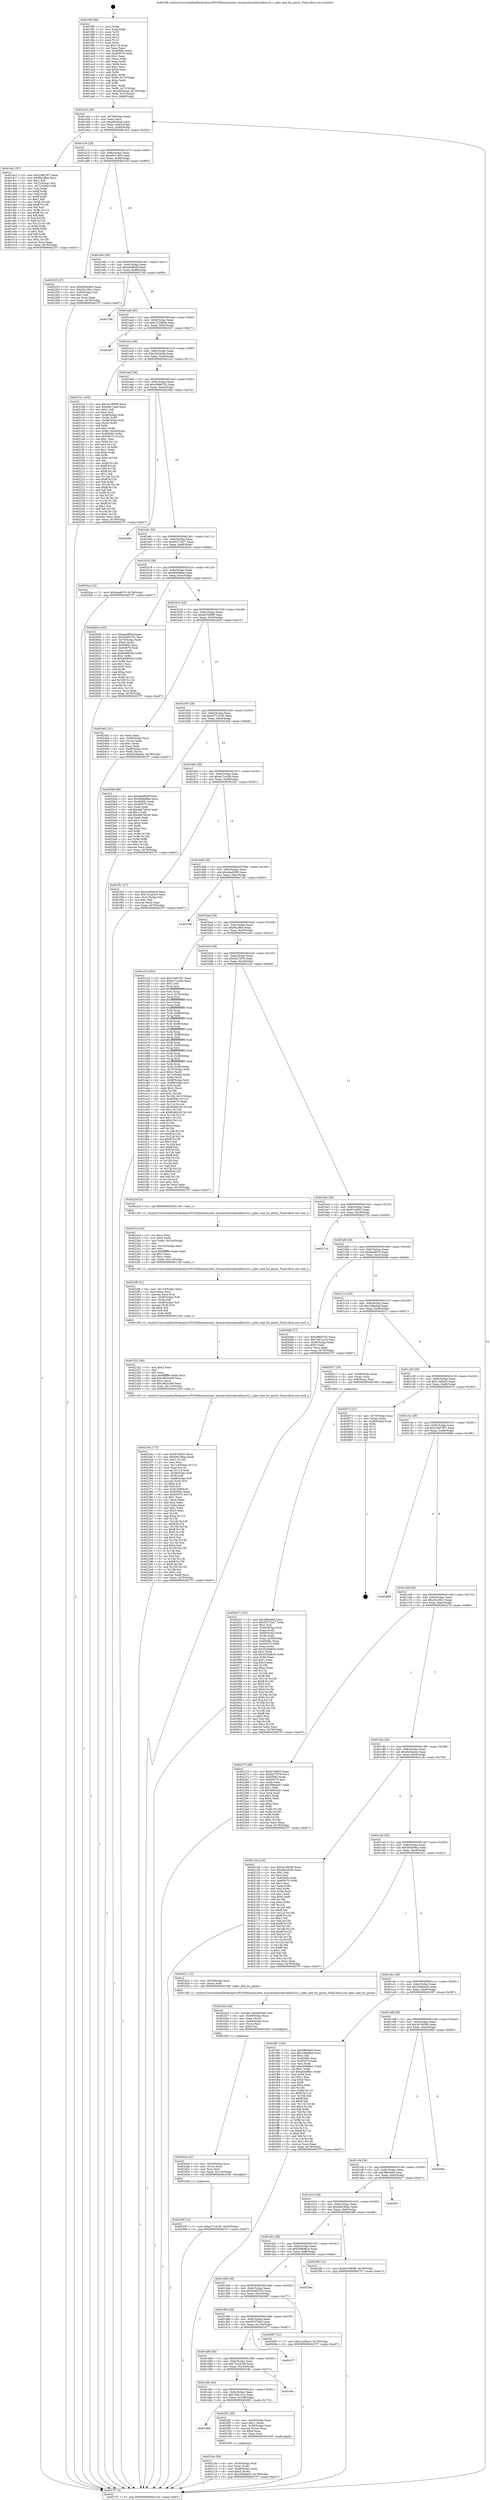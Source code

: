 digraph "0x4019f0" {
  label = "0x4019f0 (/mnt/c/Users/mathe/Desktop/tcc/POCII/binaries/extr_linuxarcharmkernelbios32.c_pdev_bad_for_parity_Final-ollvm.out::main(0))"
  labelloc = "t"
  node[shape=record]

  Entry [label="",width=0.3,height=0.3,shape=circle,fillcolor=black,style=filled]
  "0x401a53" [label="{
     0x401a53 [29]\l
     | [instrs]\l
     &nbsp;&nbsp;0x401a53 \<+3\>: mov -0x78(%rbp),%eax\l
     &nbsp;&nbsp;0x401a56 \<+2\>: mov %eax,%ecx\l
     &nbsp;&nbsp;0x401a58 \<+6\>: sub $0xa602fcad,%ecx\l
     &nbsp;&nbsp;0x401a5e \<+6\>: mov %eax,-0x8c(%rbp)\l
     &nbsp;&nbsp;0x401a64 \<+6\>: mov %ecx,-0x90(%rbp)\l
     &nbsp;&nbsp;0x401a6a \<+6\>: je 0000000000401dc2 \<main+0x3d2\>\l
  }"]
  "0x401dc2" [label="{
     0x401dc2 [97]\l
     | [instrs]\l
     &nbsp;&nbsp;0x401dc2 \<+5\>: mov $0x23467f07,%eax\l
     &nbsp;&nbsp;0x401dc7 \<+5\>: mov $0xf0a1ffb4,%ecx\l
     &nbsp;&nbsp;0x401dcc \<+2\>: mov $0x1,%dl\l
     &nbsp;&nbsp;0x401dce \<+4\>: mov -0x72(%rbp),%sil\l
     &nbsp;&nbsp;0x401dd2 \<+4\>: mov -0x71(%rbp),%dil\l
     &nbsp;&nbsp;0x401dd6 \<+3\>: mov %sil,%r8b\l
     &nbsp;&nbsp;0x401dd9 \<+4\>: xor $0xff,%r8b\l
     &nbsp;&nbsp;0x401ddd \<+3\>: mov %dil,%r9b\l
     &nbsp;&nbsp;0x401de0 \<+4\>: xor $0xff,%r9b\l
     &nbsp;&nbsp;0x401de4 \<+3\>: xor $0x1,%dl\l
     &nbsp;&nbsp;0x401de7 \<+3\>: mov %r8b,%r10b\l
     &nbsp;&nbsp;0x401dea \<+4\>: and $0xff,%r10b\l
     &nbsp;&nbsp;0x401dee \<+3\>: and %dl,%sil\l
     &nbsp;&nbsp;0x401df1 \<+3\>: mov %r9b,%r11b\l
     &nbsp;&nbsp;0x401df4 \<+4\>: and $0xff,%r11b\l
     &nbsp;&nbsp;0x401df8 \<+3\>: and %dl,%dil\l
     &nbsp;&nbsp;0x401dfb \<+3\>: or %sil,%r10b\l
     &nbsp;&nbsp;0x401dfe \<+3\>: or %dil,%r11b\l
     &nbsp;&nbsp;0x401e01 \<+3\>: xor %r11b,%r10b\l
     &nbsp;&nbsp;0x401e04 \<+3\>: or %r9b,%r8b\l
     &nbsp;&nbsp;0x401e07 \<+4\>: xor $0xff,%r8b\l
     &nbsp;&nbsp;0x401e0b \<+3\>: or $0x1,%dl\l
     &nbsp;&nbsp;0x401e0e \<+3\>: and %dl,%r8b\l
     &nbsp;&nbsp;0x401e11 \<+3\>: or %r8b,%r10b\l
     &nbsp;&nbsp;0x401e14 \<+4\>: test $0x1,%r10b\l
     &nbsp;&nbsp;0x401e18 \<+3\>: cmovne %ecx,%eax\l
     &nbsp;&nbsp;0x401e1b \<+3\>: mov %eax,-0x78(%rbp)\l
     &nbsp;&nbsp;0x401e1e \<+5\>: jmp 00000000004027f7 \<main+0xe07\>\l
  }"]
  "0x401a70" [label="{
     0x401a70 [28]\l
     | [instrs]\l
     &nbsp;&nbsp;0x401a70 \<+5\>: jmp 0000000000401a75 \<main+0x85\>\l
     &nbsp;&nbsp;0x401a75 \<+6\>: mov -0x8c(%rbp),%eax\l
     &nbsp;&nbsp;0x401a7b \<+5\>: sub $0xa9f114e6,%eax\l
     &nbsp;&nbsp;0x401a80 \<+6\>: mov %eax,-0x94(%rbp)\l
     &nbsp;&nbsp;0x401a86 \<+6\>: je 0000000000402255 \<main+0x865\>\l
  }"]
  "0x4027f7" [label="{
     0x4027f7 [5]\l
     | [instrs]\l
     &nbsp;&nbsp;0x4027f7 \<+5\>: jmp 0000000000401a53 \<main+0x63\>\l
  }"]
  "0x4019f0" [label="{
     0x4019f0 [99]\l
     | [instrs]\l
     &nbsp;&nbsp;0x4019f0 \<+1\>: push %rbp\l
     &nbsp;&nbsp;0x4019f1 \<+3\>: mov %rsp,%rbp\l
     &nbsp;&nbsp;0x4019f4 \<+2\>: push %r15\l
     &nbsp;&nbsp;0x4019f6 \<+2\>: push %r14\l
     &nbsp;&nbsp;0x4019f8 \<+2\>: push %r13\l
     &nbsp;&nbsp;0x4019fa \<+2\>: push %r12\l
     &nbsp;&nbsp;0x4019fc \<+1\>: push %rbx\l
     &nbsp;&nbsp;0x4019fd \<+7\>: sub $0x118,%rsp\l
     &nbsp;&nbsp;0x401a04 \<+2\>: xor %eax,%eax\l
     &nbsp;&nbsp;0x401a06 \<+7\>: mov 0x40506c,%ecx\l
     &nbsp;&nbsp;0x401a0d \<+7\>: mov 0x405070,%edx\l
     &nbsp;&nbsp;0x401a14 \<+3\>: sub $0x1,%eax\l
     &nbsp;&nbsp;0x401a17 \<+3\>: mov %ecx,%r8d\l
     &nbsp;&nbsp;0x401a1a \<+3\>: add %eax,%r8d\l
     &nbsp;&nbsp;0x401a1d \<+4\>: imul %r8d,%ecx\l
     &nbsp;&nbsp;0x401a21 \<+3\>: and $0x1,%ecx\l
     &nbsp;&nbsp;0x401a24 \<+3\>: cmp $0x0,%ecx\l
     &nbsp;&nbsp;0x401a27 \<+4\>: sete %r9b\l
     &nbsp;&nbsp;0x401a2b \<+4\>: and $0x1,%r9b\l
     &nbsp;&nbsp;0x401a2f \<+4\>: mov %r9b,-0x72(%rbp)\l
     &nbsp;&nbsp;0x401a33 \<+3\>: cmp $0xa,%edx\l
     &nbsp;&nbsp;0x401a36 \<+4\>: setl %r9b\l
     &nbsp;&nbsp;0x401a3a \<+4\>: and $0x1,%r9b\l
     &nbsp;&nbsp;0x401a3e \<+4\>: mov %r9b,-0x71(%rbp)\l
     &nbsp;&nbsp;0x401a42 \<+7\>: movl $0xa602fcad,-0x78(%rbp)\l
     &nbsp;&nbsp;0x401a49 \<+3\>: mov %edi,-0x7c(%rbp)\l
     &nbsp;&nbsp;0x401a4c \<+7\>: mov %rsi,-0x88(%rbp)\l
  }"]
  Exit [label="",width=0.3,height=0.3,shape=circle,fillcolor=black,style=filled,peripheries=2]
  "0x402255" [label="{
     0x402255 [27]\l
     | [instrs]\l
     &nbsp;&nbsp;0x402255 \<+5\>: mov $0x3654c8e2,%eax\l
     &nbsp;&nbsp;0x40225a \<+5\>: mov $0x25e1f0c1,%ecx\l
     &nbsp;&nbsp;0x40225f \<+3\>: mov -0x29(%rbp),%dl\l
     &nbsp;&nbsp;0x402262 \<+3\>: test $0x1,%dl\l
     &nbsp;&nbsp;0x402265 \<+3\>: cmovne %ecx,%eax\l
     &nbsp;&nbsp;0x402268 \<+3\>: mov %eax,-0x78(%rbp)\l
     &nbsp;&nbsp;0x40226b \<+5\>: jmp 00000000004027f7 \<main+0xe07\>\l
  }"]
  "0x401a8c" [label="{
     0x401a8c [28]\l
     | [instrs]\l
     &nbsp;&nbsp;0x401a8c \<+5\>: jmp 0000000000401a91 \<main+0xa1\>\l
     &nbsp;&nbsp;0x401a91 \<+6\>: mov -0x8c(%rbp),%eax\l
     &nbsp;&nbsp;0x401a97 \<+5\>: sub $0xabef82bf,%eax\l
     &nbsp;&nbsp;0x401a9c \<+6\>: mov %eax,-0x98(%rbp)\l
     &nbsp;&nbsp;0x401aa2 \<+6\>: je 00000000004027e6 \<main+0xdf6\>\l
  }"]
  "0x40245f" [label="{
     0x40245f [12]\l
     | [instrs]\l
     &nbsp;&nbsp;0x40245f \<+7\>: movl $0xe37141d5,-0x78(%rbp)\l
     &nbsp;&nbsp;0x402466 \<+5\>: jmp 00000000004027f7 \<main+0xe07\>\l
  }"]
  "0x4027e6" [label="{
     0x4027e6\l
  }", style=dashed]
  "0x401aa8" [label="{
     0x401aa8 [28]\l
     | [instrs]\l
     &nbsp;&nbsp;0x401aa8 \<+5\>: jmp 0000000000401aad \<main+0xbd\>\l
     &nbsp;&nbsp;0x401aad \<+6\>: mov -0x8c(%rbp),%eax\l
     &nbsp;&nbsp;0x401ab3 \<+5\>: sub $0xc35298cb,%eax\l
     &nbsp;&nbsp;0x401ab8 \<+6\>: mov %eax,-0x9c(%rbp)\l
     &nbsp;&nbsp;0x401abe \<+6\>: je 0000000000402507 \<main+0xb17\>\l
  }"]
  "0x40244a" [label="{
     0x40244a [21]\l
     | [instrs]\l
     &nbsp;&nbsp;0x40244a \<+4\>: mov -0x50(%rbp),%rcx\l
     &nbsp;&nbsp;0x40244e \<+3\>: mov (%rcx),%rcx\l
     &nbsp;&nbsp;0x402451 \<+3\>: mov %rcx,%rdi\l
     &nbsp;&nbsp;0x402454 \<+6\>: mov %eax,-0x118(%rbp)\l
     &nbsp;&nbsp;0x40245a \<+5\>: call 0000000000401030 \<free@plt\>\l
     | [calls]\l
     &nbsp;&nbsp;0x401030 \{1\} (unknown)\l
  }"]
  "0x402507" [label="{
     0x402507\l
  }", style=dashed]
  "0x401ac4" [label="{
     0x401ac4 [28]\l
     | [instrs]\l
     &nbsp;&nbsp;0x401ac4 \<+5\>: jmp 0000000000401ac9 \<main+0xd9\>\l
     &nbsp;&nbsp;0x401ac9 \<+6\>: mov -0x8c(%rbp),%eax\l
     &nbsp;&nbsp;0x401acf \<+5\>: sub $0xc8a2426e,%eax\l
     &nbsp;&nbsp;0x401ad4 \<+6\>: mov %eax,-0xa0(%rbp)\l
     &nbsp;&nbsp;0x401ada \<+6\>: je 00000000004021b1 \<main+0x7c1\>\l
  }"]
  "0x40242d" [label="{
     0x40242d [29]\l
     | [instrs]\l
     &nbsp;&nbsp;0x40242d \<+10\>: movabs $0x4030b6,%rdi\l
     &nbsp;&nbsp;0x402437 \<+4\>: mov -0x40(%rbp),%rcx\l
     &nbsp;&nbsp;0x40243b \<+2\>: mov %eax,(%rcx)\l
     &nbsp;&nbsp;0x40243d \<+4\>: mov -0x40(%rbp),%rcx\l
     &nbsp;&nbsp;0x402441 \<+2\>: mov (%rcx),%esi\l
     &nbsp;&nbsp;0x402443 \<+2\>: mov $0x0,%al\l
     &nbsp;&nbsp;0x402445 \<+5\>: call 0000000000401040 \<printf@plt\>\l
     | [calls]\l
     &nbsp;&nbsp;0x401040 \{1\} (unknown)\l
  }"]
  "0x4021b1" [label="{
     0x4021b1 [164]\l
     | [instrs]\l
     &nbsp;&nbsp;0x4021b1 \<+5\>: mov $0x3e7d05fd,%eax\l
     &nbsp;&nbsp;0x4021b6 \<+5\>: mov $0xa9f114e6,%ecx\l
     &nbsp;&nbsp;0x4021bb \<+2\>: mov $0x1,%dl\l
     &nbsp;&nbsp;0x4021bd \<+2\>: xor %esi,%esi\l
     &nbsp;&nbsp;0x4021bf \<+4\>: mov -0x48(%rbp),%rdi\l
     &nbsp;&nbsp;0x4021c3 \<+3\>: mov (%rdi),%r8d\l
     &nbsp;&nbsp;0x4021c6 \<+4\>: mov -0x58(%rbp),%rdi\l
     &nbsp;&nbsp;0x4021ca \<+3\>: cmp (%rdi),%r8d\l
     &nbsp;&nbsp;0x4021cd \<+4\>: setl %r9b\l
     &nbsp;&nbsp;0x4021d1 \<+4\>: and $0x1,%r9b\l
     &nbsp;&nbsp;0x4021d5 \<+4\>: mov %r9b,-0x29(%rbp)\l
     &nbsp;&nbsp;0x4021d9 \<+8\>: mov 0x40506c,%r8d\l
     &nbsp;&nbsp;0x4021e1 \<+8\>: mov 0x405070,%r10d\l
     &nbsp;&nbsp;0x4021e9 \<+3\>: sub $0x1,%esi\l
     &nbsp;&nbsp;0x4021ec \<+3\>: mov %r8d,%r11d\l
     &nbsp;&nbsp;0x4021ef \<+3\>: add %esi,%r11d\l
     &nbsp;&nbsp;0x4021f2 \<+4\>: imul %r11d,%r8d\l
     &nbsp;&nbsp;0x4021f6 \<+4\>: and $0x1,%r8d\l
     &nbsp;&nbsp;0x4021fa \<+4\>: cmp $0x0,%r8d\l
     &nbsp;&nbsp;0x4021fe \<+4\>: sete %r9b\l
     &nbsp;&nbsp;0x402202 \<+4\>: cmp $0xa,%r10d\l
     &nbsp;&nbsp;0x402206 \<+3\>: setl %bl\l
     &nbsp;&nbsp;0x402209 \<+3\>: mov %r9b,%r14b\l
     &nbsp;&nbsp;0x40220c \<+4\>: xor $0xff,%r14b\l
     &nbsp;&nbsp;0x402210 \<+3\>: mov %bl,%r15b\l
     &nbsp;&nbsp;0x402213 \<+4\>: xor $0xff,%r15b\l
     &nbsp;&nbsp;0x402217 \<+3\>: xor $0x1,%dl\l
     &nbsp;&nbsp;0x40221a \<+3\>: mov %r14b,%r12b\l
     &nbsp;&nbsp;0x40221d \<+4\>: and $0xff,%r12b\l
     &nbsp;&nbsp;0x402221 \<+3\>: and %dl,%r9b\l
     &nbsp;&nbsp;0x402224 \<+3\>: mov %r15b,%r13b\l
     &nbsp;&nbsp;0x402227 \<+4\>: and $0xff,%r13b\l
     &nbsp;&nbsp;0x40222b \<+2\>: and %dl,%bl\l
     &nbsp;&nbsp;0x40222d \<+3\>: or %r9b,%r12b\l
     &nbsp;&nbsp;0x402230 \<+3\>: or %bl,%r13b\l
     &nbsp;&nbsp;0x402233 \<+3\>: xor %r13b,%r12b\l
     &nbsp;&nbsp;0x402236 \<+3\>: or %r15b,%r14b\l
     &nbsp;&nbsp;0x402239 \<+4\>: xor $0xff,%r14b\l
     &nbsp;&nbsp;0x40223d \<+3\>: or $0x1,%dl\l
     &nbsp;&nbsp;0x402240 \<+3\>: and %dl,%r14b\l
     &nbsp;&nbsp;0x402243 \<+3\>: or %r14b,%r12b\l
     &nbsp;&nbsp;0x402246 \<+4\>: test $0x1,%r12b\l
     &nbsp;&nbsp;0x40224a \<+3\>: cmovne %ecx,%eax\l
     &nbsp;&nbsp;0x40224d \<+3\>: mov %eax,-0x78(%rbp)\l
     &nbsp;&nbsp;0x402250 \<+5\>: jmp 00000000004027f7 \<main+0xe07\>\l
  }"]
  "0x401ae0" [label="{
     0x401ae0 [28]\l
     | [instrs]\l
     &nbsp;&nbsp;0x401ae0 \<+5\>: jmp 0000000000401ae5 \<main+0xf5\>\l
     &nbsp;&nbsp;0x401ae5 \<+6\>: mov -0x8c(%rbp),%eax\l
     &nbsp;&nbsp;0x401aeb \<+5\>: sub $0xc99b6702,%eax\l
     &nbsp;&nbsp;0x401af0 \<+6\>: mov %eax,-0xa4(%rbp)\l
     &nbsp;&nbsp;0x401af6 \<+6\>: je 000000000040246b \<main+0xa7b\>\l
  }"]
  "0x40234a" [label="{
     0x40234a [172]\l
     | [instrs]\l
     &nbsp;&nbsp;0x40234a \<+5\>: mov $0x87c6053,%ecx\l
     &nbsp;&nbsp;0x40234f \<+5\>: mov $0x466196ac,%edx\l
     &nbsp;&nbsp;0x402354 \<+3\>: mov $0x1,%r10b\l
     &nbsp;&nbsp;0x402357 \<+2\>: xor %esi,%esi\l
     &nbsp;&nbsp;0x402359 \<+7\>: mov -0x114(%rbp),%r11d\l
     &nbsp;&nbsp;0x402360 \<+4\>: imul %eax,%r11d\l
     &nbsp;&nbsp;0x402364 \<+3\>: movslq %r11d,%rdi\l
     &nbsp;&nbsp;0x402367 \<+4\>: mov -0x50(%rbp),%r8\l
     &nbsp;&nbsp;0x40236b \<+3\>: mov (%r8),%r8\l
     &nbsp;&nbsp;0x40236e \<+4\>: mov -0x48(%rbp),%r9\l
     &nbsp;&nbsp;0x402372 \<+3\>: movslq (%r9),%r9\l
     &nbsp;&nbsp;0x402375 \<+4\>: shl $0x4,%r9\l
     &nbsp;&nbsp;0x402379 \<+3\>: add %r9,%r8\l
     &nbsp;&nbsp;0x40237c \<+4\>: mov %rdi,0x8(%r8)\l
     &nbsp;&nbsp;0x402380 \<+7\>: mov 0x40506c,%eax\l
     &nbsp;&nbsp;0x402387 \<+8\>: mov 0x405070,%r11d\l
     &nbsp;&nbsp;0x40238f \<+3\>: sub $0x1,%esi\l
     &nbsp;&nbsp;0x402392 \<+2\>: mov %eax,%ebx\l
     &nbsp;&nbsp;0x402394 \<+2\>: add %esi,%ebx\l
     &nbsp;&nbsp;0x402396 \<+3\>: imul %ebx,%eax\l
     &nbsp;&nbsp;0x402399 \<+3\>: and $0x1,%eax\l
     &nbsp;&nbsp;0x40239c \<+3\>: cmp $0x0,%eax\l
     &nbsp;&nbsp;0x40239f \<+4\>: sete %r14b\l
     &nbsp;&nbsp;0x4023a3 \<+4\>: cmp $0xa,%r11d\l
     &nbsp;&nbsp;0x4023a7 \<+4\>: setl %r15b\l
     &nbsp;&nbsp;0x4023ab \<+3\>: mov %r14b,%r12b\l
     &nbsp;&nbsp;0x4023ae \<+4\>: xor $0xff,%r12b\l
     &nbsp;&nbsp;0x4023b2 \<+3\>: mov %r15b,%r13b\l
     &nbsp;&nbsp;0x4023b5 \<+4\>: xor $0xff,%r13b\l
     &nbsp;&nbsp;0x4023b9 \<+4\>: xor $0x0,%r10b\l
     &nbsp;&nbsp;0x4023bd \<+3\>: mov %r12b,%al\l
     &nbsp;&nbsp;0x4023c0 \<+2\>: and $0x0,%al\l
     &nbsp;&nbsp;0x4023c2 \<+3\>: and %r10b,%r14b\l
     &nbsp;&nbsp;0x4023c5 \<+3\>: mov %r13b,%sil\l
     &nbsp;&nbsp;0x4023c8 \<+4\>: and $0x0,%sil\l
     &nbsp;&nbsp;0x4023cc \<+3\>: and %r10b,%r15b\l
     &nbsp;&nbsp;0x4023cf \<+3\>: or %r14b,%al\l
     &nbsp;&nbsp;0x4023d2 \<+3\>: or %r15b,%sil\l
     &nbsp;&nbsp;0x4023d5 \<+3\>: xor %sil,%al\l
     &nbsp;&nbsp;0x4023d8 \<+3\>: or %r13b,%r12b\l
     &nbsp;&nbsp;0x4023db \<+4\>: xor $0xff,%r12b\l
     &nbsp;&nbsp;0x4023df \<+4\>: or $0x0,%r10b\l
     &nbsp;&nbsp;0x4023e3 \<+3\>: and %r10b,%r12b\l
     &nbsp;&nbsp;0x4023e6 \<+3\>: or %r12b,%al\l
     &nbsp;&nbsp;0x4023e9 \<+2\>: test $0x1,%al\l
     &nbsp;&nbsp;0x4023eb \<+3\>: cmovne %edx,%ecx\l
     &nbsp;&nbsp;0x4023ee \<+3\>: mov %ecx,-0x78(%rbp)\l
     &nbsp;&nbsp;0x4023f1 \<+5\>: jmp 00000000004027f7 \<main+0xe07\>\l
  }"]
  "0x40246b" [label="{
     0x40246b\l
  }", style=dashed]
  "0x401afc" [label="{
     0x401afc [28]\l
     | [instrs]\l
     &nbsp;&nbsp;0x401afc \<+5\>: jmp 0000000000401b01 \<main+0x111\>\l
     &nbsp;&nbsp;0x401b01 \<+6\>: mov -0x8c(%rbp),%eax\l
     &nbsp;&nbsp;0x401b07 \<+5\>: sub $0xd5272a27,%eax\l
     &nbsp;&nbsp;0x401b0c \<+6\>: mov %eax,-0xa8(%rbp)\l
     &nbsp;&nbsp;0x401b12 \<+6\>: je 00000000004020ca \<main+0x6da\>\l
  }"]
  "0x402322" [label="{
     0x402322 [40]\l
     | [instrs]\l
     &nbsp;&nbsp;0x402322 \<+5\>: mov $0x2,%ecx\l
     &nbsp;&nbsp;0x402327 \<+1\>: cltd\l
     &nbsp;&nbsp;0x402328 \<+2\>: idiv %ecx\l
     &nbsp;&nbsp;0x40232a \<+6\>: imul $0xfffffffe,%edx,%ecx\l
     &nbsp;&nbsp;0x402330 \<+6\>: add $0xc962cdd9,%ecx\l
     &nbsp;&nbsp;0x402336 \<+3\>: add $0x1,%ecx\l
     &nbsp;&nbsp;0x402339 \<+6\>: sub $0xc962cdd9,%ecx\l
     &nbsp;&nbsp;0x40233f \<+6\>: mov %ecx,-0x114(%rbp)\l
     &nbsp;&nbsp;0x402345 \<+5\>: call 0000000000401160 \<next_i\>\l
     | [calls]\l
     &nbsp;&nbsp;0x401160 \{1\} (/mnt/c/Users/mathe/Desktop/tcc/POCII/binaries/extr_linuxarcharmkernelbios32.c_pdev_bad_for_parity_Final-ollvm.out::next_i)\l
  }"]
  "0x4020ca" [label="{
     0x4020ca [12]\l
     | [instrs]\l
     &nbsp;&nbsp;0x4020ca \<+7\>: movl $0xbaa9b70,-0x78(%rbp)\l
     &nbsp;&nbsp;0x4020d1 \<+5\>: jmp 00000000004027f7 \<main+0xe07\>\l
  }"]
  "0x401b18" [label="{
     0x401b18 [28]\l
     | [instrs]\l
     &nbsp;&nbsp;0x401b18 \<+5\>: jmp 0000000000401b1d \<main+0x12d\>\l
     &nbsp;&nbsp;0x401b1d \<+6\>: mov -0x8c(%rbp),%eax\l
     &nbsp;&nbsp;0x401b23 \<+5\>: sub $0xd64b8fea,%eax\l
     &nbsp;&nbsp;0x401b28 \<+6\>: mov %eax,-0xac(%rbp)\l
     &nbsp;&nbsp;0x401b2e \<+6\>: je 0000000000402600 \<main+0xc10\>\l
  }"]
  "0x4022f9" [label="{
     0x4022f9 [41]\l
     | [instrs]\l
     &nbsp;&nbsp;0x4022f9 \<+6\>: mov -0x110(%rbp),%ecx\l
     &nbsp;&nbsp;0x4022ff \<+3\>: imul %eax,%ecx\l
     &nbsp;&nbsp;0x402302 \<+3\>: movslq %ecx,%rdi\l
     &nbsp;&nbsp;0x402305 \<+4\>: mov -0x50(%rbp),%r8\l
     &nbsp;&nbsp;0x402309 \<+3\>: mov (%r8),%r8\l
     &nbsp;&nbsp;0x40230c \<+4\>: mov -0x48(%rbp),%r9\l
     &nbsp;&nbsp;0x402310 \<+3\>: movslq (%r9),%r9\l
     &nbsp;&nbsp;0x402313 \<+4\>: shl $0x4,%r9\l
     &nbsp;&nbsp;0x402317 \<+3\>: add %r9,%r8\l
     &nbsp;&nbsp;0x40231a \<+3\>: mov %rdi,(%r8)\l
     &nbsp;&nbsp;0x40231d \<+5\>: call 0000000000401160 \<next_i\>\l
     | [calls]\l
     &nbsp;&nbsp;0x401160 \{1\} (/mnt/c/Users/mathe/Desktop/tcc/POCII/binaries/extr_linuxarcharmkernelbios32.c_pdev_bad_for_parity_Final-ollvm.out::next_i)\l
  }"]
  "0x402600" [label="{
     0x402600 [103]\l
     | [instrs]\l
     &nbsp;&nbsp;0x402600 \<+5\>: mov $0xabef82bf,%eax\l
     &nbsp;&nbsp;0x402605 \<+5\>: mov $0x5ad00702,%ecx\l
     &nbsp;&nbsp;0x40260a \<+4\>: mov -0x70(%rbp),%rdx\l
     &nbsp;&nbsp;0x40260e \<+6\>: movl $0x0,(%rdx)\l
     &nbsp;&nbsp;0x402614 \<+7\>: mov 0x40506c,%esi\l
     &nbsp;&nbsp;0x40261b \<+7\>: mov 0x405070,%edi\l
     &nbsp;&nbsp;0x402622 \<+3\>: mov %esi,%r8d\l
     &nbsp;&nbsp;0x402625 \<+7\>: add $0xfe59654b,%r8d\l
     &nbsp;&nbsp;0x40262c \<+4\>: sub $0x1,%r8d\l
     &nbsp;&nbsp;0x402630 \<+7\>: sub $0xfe59654b,%r8d\l
     &nbsp;&nbsp;0x402637 \<+4\>: imul %r8d,%esi\l
     &nbsp;&nbsp;0x40263b \<+3\>: and $0x1,%esi\l
     &nbsp;&nbsp;0x40263e \<+3\>: cmp $0x0,%esi\l
     &nbsp;&nbsp;0x402641 \<+4\>: sete %r9b\l
     &nbsp;&nbsp;0x402645 \<+3\>: cmp $0xa,%edi\l
     &nbsp;&nbsp;0x402648 \<+4\>: setl %r10b\l
     &nbsp;&nbsp;0x40264c \<+3\>: mov %r9b,%r11b\l
     &nbsp;&nbsp;0x40264f \<+3\>: and %r10b,%r11b\l
     &nbsp;&nbsp;0x402652 \<+3\>: xor %r10b,%r9b\l
     &nbsp;&nbsp;0x402655 \<+3\>: or %r9b,%r11b\l
     &nbsp;&nbsp;0x402658 \<+4\>: test $0x1,%r11b\l
     &nbsp;&nbsp;0x40265c \<+3\>: cmovne %ecx,%eax\l
     &nbsp;&nbsp;0x40265f \<+3\>: mov %eax,-0x78(%rbp)\l
     &nbsp;&nbsp;0x402662 \<+5\>: jmp 00000000004027f7 \<main+0xe07\>\l
  }"]
  "0x401b34" [label="{
     0x401b34 [28]\l
     | [instrs]\l
     &nbsp;&nbsp;0x401b34 \<+5\>: jmp 0000000000401b39 \<main+0x149\>\l
     &nbsp;&nbsp;0x401b39 \<+6\>: mov -0x8c(%rbp),%eax\l
     &nbsp;&nbsp;0x401b3f \<+5\>: sub $0xda7680f8,%eax\l
     &nbsp;&nbsp;0x401b44 \<+6\>: mov %eax,-0xb0(%rbp)\l
     &nbsp;&nbsp;0x401b4a \<+6\>: je 0000000000402402 \<main+0xa12\>\l
  }"]
  "0x4022cd" [label="{
     0x4022cd [44]\l
     | [instrs]\l
     &nbsp;&nbsp;0x4022cd \<+2\>: xor %ecx,%ecx\l
     &nbsp;&nbsp;0x4022cf \<+5\>: mov $0x2,%edx\l
     &nbsp;&nbsp;0x4022d4 \<+6\>: mov %edx,-0x10c(%rbp)\l
     &nbsp;&nbsp;0x4022da \<+1\>: cltd\l
     &nbsp;&nbsp;0x4022db \<+6\>: mov -0x10c(%rbp),%esi\l
     &nbsp;&nbsp;0x4022e1 \<+2\>: idiv %esi\l
     &nbsp;&nbsp;0x4022e3 \<+6\>: imul $0xfffffffe,%edx,%edx\l
     &nbsp;&nbsp;0x4022e9 \<+3\>: sub $0x1,%ecx\l
     &nbsp;&nbsp;0x4022ec \<+2\>: sub %ecx,%edx\l
     &nbsp;&nbsp;0x4022ee \<+6\>: mov %edx,-0x110(%rbp)\l
     &nbsp;&nbsp;0x4022f4 \<+5\>: call 0000000000401160 \<next_i\>\l
     | [calls]\l
     &nbsp;&nbsp;0x401160 \{1\} (/mnt/c/Users/mathe/Desktop/tcc/POCII/binaries/extr_linuxarcharmkernelbios32.c_pdev_bad_for_parity_Final-ollvm.out::next_i)\l
  }"]
  "0x402402" [label="{
     0x402402 [31]\l
     | [instrs]\l
     &nbsp;&nbsp;0x402402 \<+2\>: xor %eax,%eax\l
     &nbsp;&nbsp;0x402404 \<+4\>: mov -0x48(%rbp),%rcx\l
     &nbsp;&nbsp;0x402408 \<+2\>: mov (%rcx),%edx\l
     &nbsp;&nbsp;0x40240a \<+3\>: sub $0x1,%eax\l
     &nbsp;&nbsp;0x40240d \<+2\>: sub %eax,%edx\l
     &nbsp;&nbsp;0x40240f \<+4\>: mov -0x48(%rbp),%rcx\l
     &nbsp;&nbsp;0x402413 \<+2\>: mov %edx,(%rcx)\l
     &nbsp;&nbsp;0x402415 \<+7\>: movl $0x2b39ae42,-0x78(%rbp)\l
     &nbsp;&nbsp;0x40241c \<+5\>: jmp 00000000004027f7 \<main+0xe07\>\l
  }"]
  "0x401b50" [label="{
     0x401b50 [28]\l
     | [instrs]\l
     &nbsp;&nbsp;0x401b50 \<+5\>: jmp 0000000000401b55 \<main+0x165\>\l
     &nbsp;&nbsp;0x401b55 \<+6\>: mov -0x8c(%rbp),%eax\l
     &nbsp;&nbsp;0x401b5b \<+5\>: sub $0xe37141d5,%eax\l
     &nbsp;&nbsp;0x401b60 \<+6\>: mov %eax,-0xb4(%rbp)\l
     &nbsp;&nbsp;0x401b66 \<+6\>: je 00000000004025a8 \<main+0xbb8\>\l
  }"]
  "0x40210e" [label="{
     0x40210e [29]\l
     | [instrs]\l
     &nbsp;&nbsp;0x40210e \<+4\>: mov -0x50(%rbp),%rdi\l
     &nbsp;&nbsp;0x402112 \<+3\>: mov %rax,(%rdi)\l
     &nbsp;&nbsp;0x402115 \<+4\>: mov -0x48(%rbp),%rax\l
     &nbsp;&nbsp;0x402119 \<+6\>: movl $0x0,(%rax)\l
     &nbsp;&nbsp;0x40211f \<+7\>: movl $0x2b39ae42,-0x78(%rbp)\l
     &nbsp;&nbsp;0x402126 \<+5\>: jmp 00000000004027f7 \<main+0xe07\>\l
  }"]
  "0x4025a8" [label="{
     0x4025a8 [88]\l
     | [instrs]\l
     &nbsp;&nbsp;0x4025a8 \<+5\>: mov $0xabef82bf,%eax\l
     &nbsp;&nbsp;0x4025ad \<+5\>: mov $0xd64b8fea,%ecx\l
     &nbsp;&nbsp;0x4025b2 \<+7\>: mov 0x40506c,%edx\l
     &nbsp;&nbsp;0x4025b9 \<+7\>: mov 0x405070,%esi\l
     &nbsp;&nbsp;0x4025c0 \<+2\>: mov %edx,%edi\l
     &nbsp;&nbsp;0x4025c2 \<+6\>: sub $0x48e7b034,%edi\l
     &nbsp;&nbsp;0x4025c8 \<+3\>: sub $0x1,%edi\l
     &nbsp;&nbsp;0x4025cb \<+6\>: add $0x48e7b034,%edi\l
     &nbsp;&nbsp;0x4025d1 \<+3\>: imul %edi,%edx\l
     &nbsp;&nbsp;0x4025d4 \<+3\>: and $0x1,%edx\l
     &nbsp;&nbsp;0x4025d7 \<+3\>: cmp $0x0,%edx\l
     &nbsp;&nbsp;0x4025da \<+4\>: sete %r8b\l
     &nbsp;&nbsp;0x4025de \<+3\>: cmp $0xa,%esi\l
     &nbsp;&nbsp;0x4025e1 \<+4\>: setl %r9b\l
     &nbsp;&nbsp;0x4025e5 \<+3\>: mov %r8b,%r10b\l
     &nbsp;&nbsp;0x4025e8 \<+3\>: and %r9b,%r10b\l
     &nbsp;&nbsp;0x4025eb \<+3\>: xor %r9b,%r8b\l
     &nbsp;&nbsp;0x4025ee \<+3\>: or %r8b,%r10b\l
     &nbsp;&nbsp;0x4025f1 \<+4\>: test $0x1,%r10b\l
     &nbsp;&nbsp;0x4025f5 \<+3\>: cmovne %ecx,%eax\l
     &nbsp;&nbsp;0x4025f8 \<+3\>: mov %eax,-0x78(%rbp)\l
     &nbsp;&nbsp;0x4025fb \<+5\>: jmp 00000000004027f7 \<main+0xe07\>\l
  }"]
  "0x401b6c" [label="{
     0x401b6c [28]\l
     | [instrs]\l
     &nbsp;&nbsp;0x401b6c \<+5\>: jmp 0000000000401b71 \<main+0x181\>\l
     &nbsp;&nbsp;0x401b71 \<+6\>: mov -0x8c(%rbp),%eax\l
     &nbsp;&nbsp;0x401b77 \<+5\>: sub $0xec7cc43b,%eax\l
     &nbsp;&nbsp;0x401b7c \<+6\>: mov %eax,-0xb8(%rbp)\l
     &nbsp;&nbsp;0x401b82 \<+6\>: je 0000000000401f51 \<main+0x561\>\l
  }"]
  "0x401db8" [label="{
     0x401db8\l
  }", style=dashed]
  "0x401f51" [label="{
     0x401f51 [27]\l
     | [instrs]\l
     &nbsp;&nbsp;0x401f51 \<+5\>: mov $0x3c49dec6,%eax\l
     &nbsp;&nbsp;0x401f56 \<+5\>: mov $0x741a43c9,%ecx\l
     &nbsp;&nbsp;0x401f5b \<+3\>: mov -0x31(%rbp),%dl\l
     &nbsp;&nbsp;0x401f5e \<+3\>: test $0x1,%dl\l
     &nbsp;&nbsp;0x401f61 \<+3\>: cmovne %ecx,%eax\l
     &nbsp;&nbsp;0x401f64 \<+3\>: mov %eax,-0x78(%rbp)\l
     &nbsp;&nbsp;0x401f67 \<+5\>: jmp 00000000004027f7 \<main+0xe07\>\l
  }"]
  "0x401b88" [label="{
     0x401b88 [28]\l
     | [instrs]\l
     &nbsp;&nbsp;0x401b88 \<+5\>: jmp 0000000000401b8d \<main+0x19d\>\l
     &nbsp;&nbsp;0x401b8d \<+6\>: mov -0x8c(%rbp),%eax\l
     &nbsp;&nbsp;0x401b93 \<+5\>: sub $0xedad50f5,%eax\l
     &nbsp;&nbsp;0x401b98 \<+6\>: mov %eax,-0xbc(%rbp)\l
     &nbsp;&nbsp;0x401b9e \<+6\>: je 00000000004027d5 \<main+0xde5\>\l
  }"]
  "0x4020f1" [label="{
     0x4020f1 [29]\l
     | [instrs]\l
     &nbsp;&nbsp;0x4020f1 \<+4\>: mov -0x58(%rbp),%rax\l
     &nbsp;&nbsp;0x4020f5 \<+6\>: movl $0x1,(%rax)\l
     &nbsp;&nbsp;0x4020fb \<+4\>: mov -0x58(%rbp),%rax\l
     &nbsp;&nbsp;0x4020ff \<+3\>: movslq (%rax),%rax\l
     &nbsp;&nbsp;0x402102 \<+4\>: shl $0x4,%rax\l
     &nbsp;&nbsp;0x402106 \<+3\>: mov %rax,%rdi\l
     &nbsp;&nbsp;0x402109 \<+5\>: call 0000000000401050 \<malloc@plt\>\l
     | [calls]\l
     &nbsp;&nbsp;0x401050 \{1\} (unknown)\l
  }"]
  "0x4027d5" [label="{
     0x4027d5\l
  }", style=dashed]
  "0x401ba4" [label="{
     0x401ba4 [28]\l
     | [instrs]\l
     &nbsp;&nbsp;0x401ba4 \<+5\>: jmp 0000000000401ba9 \<main+0x1b9\>\l
     &nbsp;&nbsp;0x401ba9 \<+6\>: mov -0x8c(%rbp),%eax\l
     &nbsp;&nbsp;0x401baf \<+5\>: sub $0xf0a1ffb4,%eax\l
     &nbsp;&nbsp;0x401bb4 \<+6\>: mov %eax,-0xc0(%rbp)\l
     &nbsp;&nbsp;0x401bba \<+6\>: je 0000000000401e23 \<main+0x433\>\l
  }"]
  "0x401d9c" [label="{
     0x401d9c [28]\l
     | [instrs]\l
     &nbsp;&nbsp;0x401d9c \<+5\>: jmp 0000000000401da1 \<main+0x3b1\>\l
     &nbsp;&nbsp;0x401da1 \<+6\>: mov -0x8c(%rbp),%eax\l
     &nbsp;&nbsp;0x401da7 \<+5\>: sub $0x7a9c1a14,%eax\l
     &nbsp;&nbsp;0x401dac \<+6\>: mov %eax,-0x108(%rbp)\l
     &nbsp;&nbsp;0x401db2 \<+6\>: je 00000000004020f1 \<main+0x701\>\l
  }"]
  "0x401e23" [label="{
     0x401e23 [302]\l
     | [instrs]\l
     &nbsp;&nbsp;0x401e23 \<+5\>: mov $0x23467f07,%eax\l
     &nbsp;&nbsp;0x401e28 \<+5\>: mov $0xec7cc43b,%ecx\l
     &nbsp;&nbsp;0x401e2d \<+2\>: mov $0x1,%dl\l
     &nbsp;&nbsp;0x401e2f \<+3\>: mov %rsp,%rsi\l
     &nbsp;&nbsp;0x401e32 \<+4\>: add $0xfffffffffffffff0,%rsi\l
     &nbsp;&nbsp;0x401e36 \<+3\>: mov %rsi,%rsp\l
     &nbsp;&nbsp;0x401e39 \<+4\>: mov %rsi,-0x70(%rbp)\l
     &nbsp;&nbsp;0x401e3d \<+3\>: mov %rsp,%rsi\l
     &nbsp;&nbsp;0x401e40 \<+4\>: add $0xfffffffffffffff0,%rsi\l
     &nbsp;&nbsp;0x401e44 \<+3\>: mov %rsi,%rsp\l
     &nbsp;&nbsp;0x401e47 \<+3\>: mov %rsp,%rdi\l
     &nbsp;&nbsp;0x401e4a \<+4\>: add $0xfffffffffffffff0,%rdi\l
     &nbsp;&nbsp;0x401e4e \<+3\>: mov %rdi,%rsp\l
     &nbsp;&nbsp;0x401e51 \<+4\>: mov %rdi,-0x68(%rbp)\l
     &nbsp;&nbsp;0x401e55 \<+3\>: mov %rsp,%rdi\l
     &nbsp;&nbsp;0x401e58 \<+4\>: add $0xfffffffffffffff0,%rdi\l
     &nbsp;&nbsp;0x401e5c \<+3\>: mov %rdi,%rsp\l
     &nbsp;&nbsp;0x401e5f \<+4\>: mov %rdi,-0x60(%rbp)\l
     &nbsp;&nbsp;0x401e63 \<+3\>: mov %rsp,%rdi\l
     &nbsp;&nbsp;0x401e66 \<+4\>: add $0xfffffffffffffff0,%rdi\l
     &nbsp;&nbsp;0x401e6a \<+3\>: mov %rdi,%rsp\l
     &nbsp;&nbsp;0x401e6d \<+4\>: mov %rdi,-0x58(%rbp)\l
     &nbsp;&nbsp;0x401e71 \<+3\>: mov %rsp,%rdi\l
     &nbsp;&nbsp;0x401e74 \<+4\>: add $0xfffffffffffffff0,%rdi\l
     &nbsp;&nbsp;0x401e78 \<+3\>: mov %rdi,%rsp\l
     &nbsp;&nbsp;0x401e7b \<+4\>: mov %rdi,-0x50(%rbp)\l
     &nbsp;&nbsp;0x401e7f \<+3\>: mov %rsp,%rdi\l
     &nbsp;&nbsp;0x401e82 \<+4\>: add $0xfffffffffffffff0,%rdi\l
     &nbsp;&nbsp;0x401e86 \<+3\>: mov %rdi,%rsp\l
     &nbsp;&nbsp;0x401e89 \<+4\>: mov %rdi,-0x48(%rbp)\l
     &nbsp;&nbsp;0x401e8d \<+3\>: mov %rsp,%rdi\l
     &nbsp;&nbsp;0x401e90 \<+4\>: add $0xfffffffffffffff0,%rdi\l
     &nbsp;&nbsp;0x401e94 \<+3\>: mov %rdi,%rsp\l
     &nbsp;&nbsp;0x401e97 \<+4\>: mov %rdi,-0x40(%rbp)\l
     &nbsp;&nbsp;0x401e9b \<+4\>: mov -0x70(%rbp),%rdi\l
     &nbsp;&nbsp;0x401e9f \<+6\>: movl $0x0,(%rdi)\l
     &nbsp;&nbsp;0x401ea5 \<+4\>: mov -0x7c(%rbp),%r8d\l
     &nbsp;&nbsp;0x401ea9 \<+3\>: mov %r8d,(%rsi)\l
     &nbsp;&nbsp;0x401eac \<+4\>: mov -0x68(%rbp),%rdi\l
     &nbsp;&nbsp;0x401eb0 \<+7\>: mov -0x88(%rbp),%r9\l
     &nbsp;&nbsp;0x401eb7 \<+3\>: mov %r9,(%rdi)\l
     &nbsp;&nbsp;0x401eba \<+3\>: cmpl $0x2,(%rsi)\l
     &nbsp;&nbsp;0x401ebd \<+4\>: setne %r10b\l
     &nbsp;&nbsp;0x401ec1 \<+4\>: and $0x1,%r10b\l
     &nbsp;&nbsp;0x401ec5 \<+4\>: mov %r10b,-0x31(%rbp)\l
     &nbsp;&nbsp;0x401ec9 \<+8\>: mov 0x40506c,%r11d\l
     &nbsp;&nbsp;0x401ed1 \<+7\>: mov 0x405070,%ebx\l
     &nbsp;&nbsp;0x401ed8 \<+3\>: mov %r11d,%r14d\l
     &nbsp;&nbsp;0x401edb \<+7\>: add $0x65e82cf4,%r14d\l
     &nbsp;&nbsp;0x401ee2 \<+4\>: sub $0x1,%r14d\l
     &nbsp;&nbsp;0x401ee6 \<+7\>: sub $0x65e82cf4,%r14d\l
     &nbsp;&nbsp;0x401eed \<+4\>: imul %r14d,%r11d\l
     &nbsp;&nbsp;0x401ef1 \<+4\>: and $0x1,%r11d\l
     &nbsp;&nbsp;0x401ef5 \<+4\>: cmp $0x0,%r11d\l
     &nbsp;&nbsp;0x401ef9 \<+4\>: sete %r10b\l
     &nbsp;&nbsp;0x401efd \<+3\>: cmp $0xa,%ebx\l
     &nbsp;&nbsp;0x401f00 \<+4\>: setl %r15b\l
     &nbsp;&nbsp;0x401f04 \<+3\>: mov %r10b,%r12b\l
     &nbsp;&nbsp;0x401f07 \<+4\>: xor $0xff,%r12b\l
     &nbsp;&nbsp;0x401f0b \<+3\>: mov %r15b,%r13b\l
     &nbsp;&nbsp;0x401f0e \<+4\>: xor $0xff,%r13b\l
     &nbsp;&nbsp;0x401f12 \<+3\>: xor $0x1,%dl\l
     &nbsp;&nbsp;0x401f15 \<+3\>: mov %r12b,%sil\l
     &nbsp;&nbsp;0x401f18 \<+4\>: and $0xff,%sil\l
     &nbsp;&nbsp;0x401f1c \<+3\>: and %dl,%r10b\l
     &nbsp;&nbsp;0x401f1f \<+3\>: mov %r13b,%dil\l
     &nbsp;&nbsp;0x401f22 \<+4\>: and $0xff,%dil\l
     &nbsp;&nbsp;0x401f26 \<+3\>: and %dl,%r15b\l
     &nbsp;&nbsp;0x401f29 \<+3\>: or %r10b,%sil\l
     &nbsp;&nbsp;0x401f2c \<+3\>: or %r15b,%dil\l
     &nbsp;&nbsp;0x401f2f \<+3\>: xor %dil,%sil\l
     &nbsp;&nbsp;0x401f32 \<+3\>: or %r13b,%r12b\l
     &nbsp;&nbsp;0x401f35 \<+4\>: xor $0xff,%r12b\l
     &nbsp;&nbsp;0x401f39 \<+3\>: or $0x1,%dl\l
     &nbsp;&nbsp;0x401f3c \<+3\>: and %dl,%r12b\l
     &nbsp;&nbsp;0x401f3f \<+3\>: or %r12b,%sil\l
     &nbsp;&nbsp;0x401f42 \<+4\>: test $0x1,%sil\l
     &nbsp;&nbsp;0x401f46 \<+3\>: cmovne %ecx,%eax\l
     &nbsp;&nbsp;0x401f49 \<+3\>: mov %eax,-0x78(%rbp)\l
     &nbsp;&nbsp;0x401f4c \<+5\>: jmp 00000000004027f7 \<main+0xe07\>\l
  }"]
  "0x401bc0" [label="{
     0x401bc0 [28]\l
     | [instrs]\l
     &nbsp;&nbsp;0x401bc0 \<+5\>: jmp 0000000000401bc5 \<main+0x1d5\>\l
     &nbsp;&nbsp;0x401bc5 \<+6\>: mov -0x8c(%rbp),%eax\l
     &nbsp;&nbsp;0x401bcb \<+5\>: sub $0xfcb72f78,%eax\l
     &nbsp;&nbsp;0x401bd0 \<+6\>: mov %eax,-0xc4(%rbp)\l
     &nbsp;&nbsp;0x401bd6 \<+6\>: je 00000000004022c8 \<main+0x8d8\>\l
  }"]
  "0x401f6c" [label="{
     0x401f6c\l
  }", style=dashed]
  "0x401d80" [label="{
     0x401d80 [28]\l
     | [instrs]\l
     &nbsp;&nbsp;0x401d80 \<+5\>: jmp 0000000000401d85 \<main+0x395\>\l
     &nbsp;&nbsp;0x401d85 \<+6\>: mov -0x8c(%rbp),%eax\l
     &nbsp;&nbsp;0x401d8b \<+5\>: sub $0x741a43c9,%eax\l
     &nbsp;&nbsp;0x401d90 \<+6\>: mov %eax,-0x104(%rbp)\l
     &nbsp;&nbsp;0x401d96 \<+6\>: je 0000000000401f6c \<main+0x57c\>\l
  }"]
  "0x4022c8" [label="{
     0x4022c8 [5]\l
     | [instrs]\l
     &nbsp;&nbsp;0x4022c8 \<+5\>: call 0000000000401160 \<next_i\>\l
     | [calls]\l
     &nbsp;&nbsp;0x401160 \{1\} (/mnt/c/Users/mathe/Desktop/tcc/POCII/binaries/extr_linuxarcharmkernelbios32.c_pdev_bad_for_parity_Final-ollvm.out::next_i)\l
  }"]
  "0x401bdc" [label="{
     0x401bdc [28]\l
     | [instrs]\l
     &nbsp;&nbsp;0x401bdc \<+5\>: jmp 0000000000401be1 \<main+0x1f1\>\l
     &nbsp;&nbsp;0x401be1 \<+6\>: mov -0x8c(%rbp),%eax\l
     &nbsp;&nbsp;0x401be7 \<+5\>: sub $0x87c6053,%eax\l
     &nbsp;&nbsp;0x401bec \<+6\>: mov %eax,-0xc8(%rbp)\l
     &nbsp;&nbsp;0x401bf2 \<+6\>: je 0000000000402716 \<main+0xd26\>\l
  }"]
  "0x402477" [label="{
     0x402477\l
  }", style=dashed]
  "0x402716" [label="{
     0x402716\l
  }", style=dashed]
  "0x401bf8" [label="{
     0x401bf8 [28]\l
     | [instrs]\l
     &nbsp;&nbsp;0x401bf8 \<+5\>: jmp 0000000000401bfd \<main+0x20d\>\l
     &nbsp;&nbsp;0x401bfd \<+6\>: mov -0x8c(%rbp),%eax\l
     &nbsp;&nbsp;0x401c03 \<+5\>: sub $0xbaa9b70,%eax\l
     &nbsp;&nbsp;0x401c08 \<+6\>: mov %eax,-0xcc(%rbp)\l
     &nbsp;&nbsp;0x401c0e \<+6\>: je 00000000004020d6 \<main+0x6e6\>\l
  }"]
  "0x401d64" [label="{
     0x401d64 [28]\l
     | [instrs]\l
     &nbsp;&nbsp;0x401d64 \<+5\>: jmp 0000000000401d69 \<main+0x379\>\l
     &nbsp;&nbsp;0x401d69 \<+6\>: mov -0x8c(%rbp),%eax\l
     &nbsp;&nbsp;0x401d6f \<+5\>: sub $0x687f79eb,%eax\l
     &nbsp;&nbsp;0x401d74 \<+6\>: mov %eax,-0x100(%rbp)\l
     &nbsp;&nbsp;0x401d7a \<+6\>: je 0000000000402477 \<main+0xa87\>\l
  }"]
  "0x4020d6" [label="{
     0x4020d6 [27]\l
     | [instrs]\l
     &nbsp;&nbsp;0x4020d6 \<+5\>: mov $0xc99b6702,%eax\l
     &nbsp;&nbsp;0x4020db \<+5\>: mov $0x7a9c1a14,%ecx\l
     &nbsp;&nbsp;0x4020e0 \<+3\>: mov -0x30(%rbp),%edx\l
     &nbsp;&nbsp;0x4020e3 \<+3\>: cmp $0x0,%edx\l
     &nbsp;&nbsp;0x4020e6 \<+3\>: cmove %ecx,%eax\l
     &nbsp;&nbsp;0x4020e9 \<+3\>: mov %eax,-0x78(%rbp)\l
     &nbsp;&nbsp;0x4020ec \<+5\>: jmp 00000000004027f7 \<main+0xe07\>\l
  }"]
  "0x401c14" [label="{
     0x401c14 [28]\l
     | [instrs]\l
     &nbsp;&nbsp;0x401c14 \<+5\>: jmp 0000000000401c19 \<main+0x229\>\l
     &nbsp;&nbsp;0x401c19 \<+6\>: mov -0x8c(%rbp),%eax\l
     &nbsp;&nbsp;0x401c1f \<+5\>: sub $0x146edbaf,%eax\l
     &nbsp;&nbsp;0x401c24 \<+6\>: mov %eax,-0xd0(%rbp)\l
     &nbsp;&nbsp;0x401c2a \<+6\>: je 0000000000402017 \<main+0x627\>\l
  }"]
  "0x402667" [label="{
     0x402667 [12]\l
     | [instrs]\l
     &nbsp;&nbsp;0x402667 \<+7\>: movl $0x1caf4ac5,-0x78(%rbp)\l
     &nbsp;&nbsp;0x40266e \<+5\>: jmp 00000000004027f7 \<main+0xe07\>\l
  }"]
  "0x402017" [label="{
     0x402017 [16]\l
     | [instrs]\l
     &nbsp;&nbsp;0x402017 \<+4\>: mov -0x68(%rbp),%rax\l
     &nbsp;&nbsp;0x40201b \<+3\>: mov (%rax),%rax\l
     &nbsp;&nbsp;0x40201e \<+4\>: mov 0x8(%rax),%rdi\l
     &nbsp;&nbsp;0x402022 \<+5\>: call 0000000000401060 \<atoi@plt\>\l
     | [calls]\l
     &nbsp;&nbsp;0x401060 \{1\} (unknown)\l
  }"]
  "0x401c30" [label="{
     0x401c30 [28]\l
     | [instrs]\l
     &nbsp;&nbsp;0x401c30 \<+5\>: jmp 0000000000401c35 \<main+0x245\>\l
     &nbsp;&nbsp;0x401c35 \<+6\>: mov -0x8c(%rbp),%eax\l
     &nbsp;&nbsp;0x401c3b \<+5\>: sub $0x1caf4ac5,%eax\l
     &nbsp;&nbsp;0x401c40 \<+6\>: mov %eax,-0xd4(%rbp)\l
     &nbsp;&nbsp;0x401c46 \<+6\>: je 0000000000402673 \<main+0xc83\>\l
  }"]
  "0x401d48" [label="{
     0x401d48 [28]\l
     | [instrs]\l
     &nbsp;&nbsp;0x401d48 \<+5\>: jmp 0000000000401d4d \<main+0x35d\>\l
     &nbsp;&nbsp;0x401d4d \<+6\>: mov -0x8c(%rbp),%eax\l
     &nbsp;&nbsp;0x401d53 \<+5\>: sub $0x5ad00702,%eax\l
     &nbsp;&nbsp;0x401d58 \<+6\>: mov %eax,-0xfc(%rbp)\l
     &nbsp;&nbsp;0x401d5e \<+6\>: je 0000000000402667 \<main+0xc77\>\l
  }"]
  "0x402673" [label="{
     0x402673 [21]\l
     | [instrs]\l
     &nbsp;&nbsp;0x402673 \<+4\>: mov -0x70(%rbp),%rax\l
     &nbsp;&nbsp;0x402677 \<+2\>: mov (%rax),%eax\l
     &nbsp;&nbsp;0x402679 \<+4\>: lea -0x28(%rbp),%rsp\l
     &nbsp;&nbsp;0x40267d \<+1\>: pop %rbx\l
     &nbsp;&nbsp;0x40267e \<+2\>: pop %r12\l
     &nbsp;&nbsp;0x402680 \<+2\>: pop %r13\l
     &nbsp;&nbsp;0x402682 \<+2\>: pop %r14\l
     &nbsp;&nbsp;0x402684 \<+2\>: pop %r15\l
     &nbsp;&nbsp;0x402686 \<+1\>: pop %rbp\l
     &nbsp;&nbsp;0x402687 \<+1\>: ret\l
  }"]
  "0x401c4c" [label="{
     0x401c4c [28]\l
     | [instrs]\l
     &nbsp;&nbsp;0x401c4c \<+5\>: jmp 0000000000401c51 \<main+0x261\>\l
     &nbsp;&nbsp;0x401c51 \<+6\>: mov -0x8c(%rbp),%eax\l
     &nbsp;&nbsp;0x401c57 \<+5\>: sub $0x23467f07,%eax\l
     &nbsp;&nbsp;0x401c5c \<+6\>: mov %eax,-0xd8(%rbp)\l
     &nbsp;&nbsp;0x401c62 \<+6\>: je 0000000000402688 \<main+0xc98\>\l
  }"]
  "0x40259c" [label="{
     0x40259c\l
  }", style=dashed]
  "0x402688" [label="{
     0x402688\l
  }", style=dashed]
  "0x401c68" [label="{
     0x401c68 [28]\l
     | [instrs]\l
     &nbsp;&nbsp;0x401c68 \<+5\>: jmp 0000000000401c6d \<main+0x27d\>\l
     &nbsp;&nbsp;0x401c6d \<+6\>: mov -0x8c(%rbp),%eax\l
     &nbsp;&nbsp;0x401c73 \<+5\>: sub $0x25e1f0c1,%eax\l
     &nbsp;&nbsp;0x401c78 \<+6\>: mov %eax,-0xdc(%rbp)\l
     &nbsp;&nbsp;0x401c7e \<+6\>: je 0000000000402270 \<main+0x880\>\l
  }"]
  "0x401d2c" [label="{
     0x401d2c [28]\l
     | [instrs]\l
     &nbsp;&nbsp;0x401d2c \<+5\>: jmp 0000000000401d31 \<main+0x341\>\l
     &nbsp;&nbsp;0x401d31 \<+6\>: mov -0x8c(%rbp),%eax\l
     &nbsp;&nbsp;0x401d37 \<+5\>: sub $0x509b96cd,%eax\l
     &nbsp;&nbsp;0x401d3c \<+6\>: mov %eax,-0xf8(%rbp)\l
     &nbsp;&nbsp;0x401d42 \<+6\>: je 000000000040259c \<main+0xbac\>\l
  }"]
  "0x402270" [label="{
     0x402270 [88]\l
     | [instrs]\l
     &nbsp;&nbsp;0x402270 \<+5\>: mov $0x87c6053,%eax\l
     &nbsp;&nbsp;0x402275 \<+5\>: mov $0xfcb72f78,%ecx\l
     &nbsp;&nbsp;0x40227a \<+7\>: mov 0x40506c,%edx\l
     &nbsp;&nbsp;0x402281 \<+7\>: mov 0x405070,%esi\l
     &nbsp;&nbsp;0x402288 \<+2\>: mov %edx,%edi\l
     &nbsp;&nbsp;0x40228a \<+6\>: add $0x580e4cb7,%edi\l
     &nbsp;&nbsp;0x402290 \<+3\>: sub $0x1,%edi\l
     &nbsp;&nbsp;0x402293 \<+6\>: sub $0x580e4cb7,%edi\l
     &nbsp;&nbsp;0x402299 \<+3\>: imul %edi,%edx\l
     &nbsp;&nbsp;0x40229c \<+3\>: and $0x1,%edx\l
     &nbsp;&nbsp;0x40229f \<+3\>: cmp $0x0,%edx\l
     &nbsp;&nbsp;0x4022a2 \<+4\>: sete %r8b\l
     &nbsp;&nbsp;0x4022a6 \<+3\>: cmp $0xa,%esi\l
     &nbsp;&nbsp;0x4022a9 \<+4\>: setl %r9b\l
     &nbsp;&nbsp;0x4022ad \<+3\>: mov %r8b,%r10b\l
     &nbsp;&nbsp;0x4022b0 \<+3\>: and %r9b,%r10b\l
     &nbsp;&nbsp;0x4022b3 \<+3\>: xor %r9b,%r8b\l
     &nbsp;&nbsp;0x4022b6 \<+3\>: or %r8b,%r10b\l
     &nbsp;&nbsp;0x4022b9 \<+4\>: test $0x1,%r10b\l
     &nbsp;&nbsp;0x4022bd \<+3\>: cmovne %ecx,%eax\l
     &nbsp;&nbsp;0x4022c0 \<+3\>: mov %eax,-0x78(%rbp)\l
     &nbsp;&nbsp;0x4022c3 \<+5\>: jmp 00000000004027f7 \<main+0xe07\>\l
  }"]
  "0x401c84" [label="{
     0x401c84 [28]\l
     | [instrs]\l
     &nbsp;&nbsp;0x401c84 \<+5\>: jmp 0000000000401c89 \<main+0x299\>\l
     &nbsp;&nbsp;0x401c89 \<+6\>: mov -0x8c(%rbp),%eax\l
     &nbsp;&nbsp;0x401c8f \<+5\>: sub $0x2b39ae42,%eax\l
     &nbsp;&nbsp;0x401c94 \<+6\>: mov %eax,-0xe0(%rbp)\l
     &nbsp;&nbsp;0x401c9a \<+6\>: je 000000000040212b \<main+0x73b\>\l
  }"]
  "0x4023f6" [label="{
     0x4023f6 [12]\l
     | [instrs]\l
     &nbsp;&nbsp;0x4023f6 \<+7\>: movl $0xda7680f8,-0x78(%rbp)\l
     &nbsp;&nbsp;0x4023fd \<+5\>: jmp 00000000004027f7 \<main+0xe07\>\l
  }"]
  "0x40212b" [label="{
     0x40212b [134]\l
     | [instrs]\l
     &nbsp;&nbsp;0x40212b \<+5\>: mov $0x3e7d05fd,%eax\l
     &nbsp;&nbsp;0x402130 \<+5\>: mov $0xc8a2426e,%ecx\l
     &nbsp;&nbsp;0x402135 \<+2\>: mov $0x1,%dl\l
     &nbsp;&nbsp;0x402137 \<+2\>: xor %esi,%esi\l
     &nbsp;&nbsp;0x402139 \<+7\>: mov 0x40506c,%edi\l
     &nbsp;&nbsp;0x402140 \<+8\>: mov 0x405070,%r8d\l
     &nbsp;&nbsp;0x402148 \<+3\>: sub $0x1,%esi\l
     &nbsp;&nbsp;0x40214b \<+3\>: mov %edi,%r9d\l
     &nbsp;&nbsp;0x40214e \<+3\>: add %esi,%r9d\l
     &nbsp;&nbsp;0x402151 \<+4\>: imul %r9d,%edi\l
     &nbsp;&nbsp;0x402155 \<+3\>: and $0x1,%edi\l
     &nbsp;&nbsp;0x402158 \<+3\>: cmp $0x0,%edi\l
     &nbsp;&nbsp;0x40215b \<+4\>: sete %r10b\l
     &nbsp;&nbsp;0x40215f \<+4\>: cmp $0xa,%r8d\l
     &nbsp;&nbsp;0x402163 \<+4\>: setl %r11b\l
     &nbsp;&nbsp;0x402167 \<+3\>: mov %r10b,%bl\l
     &nbsp;&nbsp;0x40216a \<+3\>: xor $0xff,%bl\l
     &nbsp;&nbsp;0x40216d \<+3\>: mov %r11b,%r14b\l
     &nbsp;&nbsp;0x402170 \<+4\>: xor $0xff,%r14b\l
     &nbsp;&nbsp;0x402174 \<+3\>: xor $0x1,%dl\l
     &nbsp;&nbsp;0x402177 \<+3\>: mov %bl,%r15b\l
     &nbsp;&nbsp;0x40217a \<+4\>: and $0xff,%r15b\l
     &nbsp;&nbsp;0x40217e \<+3\>: and %dl,%r10b\l
     &nbsp;&nbsp;0x402181 \<+3\>: mov %r14b,%r12b\l
     &nbsp;&nbsp;0x402184 \<+4\>: and $0xff,%r12b\l
     &nbsp;&nbsp;0x402188 \<+3\>: and %dl,%r11b\l
     &nbsp;&nbsp;0x40218b \<+3\>: or %r10b,%r15b\l
     &nbsp;&nbsp;0x40218e \<+3\>: or %r11b,%r12b\l
     &nbsp;&nbsp;0x402191 \<+3\>: xor %r12b,%r15b\l
     &nbsp;&nbsp;0x402194 \<+3\>: or %r14b,%bl\l
     &nbsp;&nbsp;0x402197 \<+3\>: xor $0xff,%bl\l
     &nbsp;&nbsp;0x40219a \<+3\>: or $0x1,%dl\l
     &nbsp;&nbsp;0x40219d \<+2\>: and %dl,%bl\l
     &nbsp;&nbsp;0x40219f \<+3\>: or %bl,%r15b\l
     &nbsp;&nbsp;0x4021a2 \<+4\>: test $0x1,%r15b\l
     &nbsp;&nbsp;0x4021a6 \<+3\>: cmovne %ecx,%eax\l
     &nbsp;&nbsp;0x4021a9 \<+3\>: mov %eax,-0x78(%rbp)\l
     &nbsp;&nbsp;0x4021ac \<+5\>: jmp 00000000004027f7 \<main+0xe07\>\l
  }"]
  "0x401ca0" [label="{
     0x401ca0 [28]\l
     | [instrs]\l
     &nbsp;&nbsp;0x401ca0 \<+5\>: jmp 0000000000401ca5 \<main+0x2b5\>\l
     &nbsp;&nbsp;0x401ca5 \<+6\>: mov -0x8c(%rbp),%eax\l
     &nbsp;&nbsp;0x401cab \<+5\>: sub $0x3654c8e2,%eax\l
     &nbsp;&nbsp;0x401cb0 \<+6\>: mov %eax,-0xe4(%rbp)\l
     &nbsp;&nbsp;0x401cb6 \<+6\>: je 0000000000402421 \<main+0xa31\>\l
  }"]
  "0x401d10" [label="{
     0x401d10 [28]\l
     | [instrs]\l
     &nbsp;&nbsp;0x401d10 \<+5\>: jmp 0000000000401d15 \<main+0x325\>\l
     &nbsp;&nbsp;0x401d15 \<+6\>: mov -0x8c(%rbp),%eax\l
     &nbsp;&nbsp;0x401d1b \<+5\>: sub $0x466196ac,%eax\l
     &nbsp;&nbsp;0x401d20 \<+6\>: mov %eax,-0xf4(%rbp)\l
     &nbsp;&nbsp;0x401d26 \<+6\>: je 00000000004023f6 \<main+0xa06\>\l
  }"]
  "0x402421" [label="{
     0x402421 [12]\l
     | [instrs]\l
     &nbsp;&nbsp;0x402421 \<+4\>: mov -0x50(%rbp),%rax\l
     &nbsp;&nbsp;0x402425 \<+3\>: mov (%rax),%rdi\l
     &nbsp;&nbsp;0x402428 \<+5\>: call 00000000004013f0 \<pdev_bad_for_parity\>\l
     | [calls]\l
     &nbsp;&nbsp;0x4013f0 \{1\} (/mnt/c/Users/mathe/Desktop/tcc/POCII/binaries/extr_linuxarcharmkernelbios32.c_pdev_bad_for_parity_Final-ollvm.out::pdev_bad_for_parity)\l
  }"]
  "0x401cbc" [label="{
     0x401cbc [28]\l
     | [instrs]\l
     &nbsp;&nbsp;0x401cbc \<+5\>: jmp 0000000000401cc1 \<main+0x2d1\>\l
     &nbsp;&nbsp;0x401cc1 \<+6\>: mov -0x8c(%rbp),%eax\l
     &nbsp;&nbsp;0x401cc7 \<+5\>: sub $0x3c49dec6,%eax\l
     &nbsp;&nbsp;0x401ccc \<+6\>: mov %eax,-0xe8(%rbp)\l
     &nbsp;&nbsp;0x401cd2 \<+6\>: je 0000000000401f87 \<main+0x597\>\l
  }"]
  "0x4026c7" [label="{
     0x4026c7\l
  }", style=dashed]
  "0x401f87" [label="{
     0x401f87 [144]\l
     | [instrs]\l
     &nbsp;&nbsp;0x401f87 \<+5\>: mov $0x3ffed460,%eax\l
     &nbsp;&nbsp;0x401f8c \<+5\>: mov $0x146edbaf,%ecx\l
     &nbsp;&nbsp;0x401f91 \<+2\>: mov $0x1,%dl\l
     &nbsp;&nbsp;0x401f93 \<+7\>: mov 0x40506c,%esi\l
     &nbsp;&nbsp;0x401f9a \<+7\>: mov 0x405070,%edi\l
     &nbsp;&nbsp;0x401fa1 \<+3\>: mov %esi,%r8d\l
     &nbsp;&nbsp;0x401fa4 \<+7\>: add $0xed5d96e1,%r8d\l
     &nbsp;&nbsp;0x401fab \<+4\>: sub $0x1,%r8d\l
     &nbsp;&nbsp;0x401faf \<+7\>: sub $0xed5d96e1,%r8d\l
     &nbsp;&nbsp;0x401fb6 \<+4\>: imul %r8d,%esi\l
     &nbsp;&nbsp;0x401fba \<+3\>: and $0x1,%esi\l
     &nbsp;&nbsp;0x401fbd \<+3\>: cmp $0x0,%esi\l
     &nbsp;&nbsp;0x401fc0 \<+4\>: sete %r9b\l
     &nbsp;&nbsp;0x401fc4 \<+3\>: cmp $0xa,%edi\l
     &nbsp;&nbsp;0x401fc7 \<+4\>: setl %r10b\l
     &nbsp;&nbsp;0x401fcb \<+3\>: mov %r9b,%r11b\l
     &nbsp;&nbsp;0x401fce \<+4\>: xor $0xff,%r11b\l
     &nbsp;&nbsp;0x401fd2 \<+3\>: mov %r10b,%bl\l
     &nbsp;&nbsp;0x401fd5 \<+3\>: xor $0xff,%bl\l
     &nbsp;&nbsp;0x401fd8 \<+3\>: xor $0x0,%dl\l
     &nbsp;&nbsp;0x401fdb \<+3\>: mov %r11b,%r14b\l
     &nbsp;&nbsp;0x401fde \<+4\>: and $0x0,%r14b\l
     &nbsp;&nbsp;0x401fe2 \<+3\>: and %dl,%r9b\l
     &nbsp;&nbsp;0x401fe5 \<+3\>: mov %bl,%r15b\l
     &nbsp;&nbsp;0x401fe8 \<+4\>: and $0x0,%r15b\l
     &nbsp;&nbsp;0x401fec \<+3\>: and %dl,%r10b\l
     &nbsp;&nbsp;0x401fef \<+3\>: or %r9b,%r14b\l
     &nbsp;&nbsp;0x401ff2 \<+3\>: or %r10b,%r15b\l
     &nbsp;&nbsp;0x401ff5 \<+3\>: xor %r15b,%r14b\l
     &nbsp;&nbsp;0x401ff8 \<+3\>: or %bl,%r11b\l
     &nbsp;&nbsp;0x401ffb \<+4\>: xor $0xff,%r11b\l
     &nbsp;&nbsp;0x401fff \<+3\>: or $0x0,%dl\l
     &nbsp;&nbsp;0x402002 \<+3\>: and %dl,%r11b\l
     &nbsp;&nbsp;0x402005 \<+3\>: or %r11b,%r14b\l
     &nbsp;&nbsp;0x402008 \<+4\>: test $0x1,%r14b\l
     &nbsp;&nbsp;0x40200c \<+3\>: cmovne %ecx,%eax\l
     &nbsp;&nbsp;0x40200f \<+3\>: mov %eax,-0x78(%rbp)\l
     &nbsp;&nbsp;0x402012 \<+5\>: jmp 00000000004027f7 \<main+0xe07\>\l
  }"]
  "0x401cd8" [label="{
     0x401cd8 [28]\l
     | [instrs]\l
     &nbsp;&nbsp;0x401cd8 \<+5\>: jmp 0000000000401cdd \<main+0x2ed\>\l
     &nbsp;&nbsp;0x401cdd \<+6\>: mov -0x8c(%rbp),%eax\l
     &nbsp;&nbsp;0x401ce3 \<+5\>: sub $0x3e7d05fd,%eax\l
     &nbsp;&nbsp;0x401ce8 \<+6\>: mov %eax,-0xec(%rbp)\l
     &nbsp;&nbsp;0x401cee \<+6\>: je 00000000004026f4 \<main+0xd04\>\l
  }"]
  "0x402027" [label="{
     0x402027 [163]\l
     | [instrs]\l
     &nbsp;&nbsp;0x402027 \<+5\>: mov $0x3ffed460,%ecx\l
     &nbsp;&nbsp;0x40202c \<+5\>: mov $0xd5272a27,%edx\l
     &nbsp;&nbsp;0x402031 \<+3\>: mov $0x1,%sil\l
     &nbsp;&nbsp;0x402034 \<+4\>: mov -0x60(%rbp),%rdi\l
     &nbsp;&nbsp;0x402038 \<+2\>: mov %eax,(%rdi)\l
     &nbsp;&nbsp;0x40203a \<+4\>: mov -0x60(%rbp),%rdi\l
     &nbsp;&nbsp;0x40203e \<+2\>: mov (%rdi),%eax\l
     &nbsp;&nbsp;0x402040 \<+3\>: mov %eax,-0x30(%rbp)\l
     &nbsp;&nbsp;0x402043 \<+7\>: mov 0x40506c,%eax\l
     &nbsp;&nbsp;0x40204a \<+8\>: mov 0x405070,%r8d\l
     &nbsp;&nbsp;0x402052 \<+3\>: mov %eax,%r9d\l
     &nbsp;&nbsp;0x402055 \<+7\>: add $0x4550d835,%r9d\l
     &nbsp;&nbsp;0x40205c \<+4\>: sub $0x1,%r9d\l
     &nbsp;&nbsp;0x402060 \<+7\>: sub $0x4550d835,%r9d\l
     &nbsp;&nbsp;0x402067 \<+4\>: imul %r9d,%eax\l
     &nbsp;&nbsp;0x40206b \<+3\>: and $0x1,%eax\l
     &nbsp;&nbsp;0x40206e \<+3\>: cmp $0x0,%eax\l
     &nbsp;&nbsp;0x402071 \<+4\>: sete %r10b\l
     &nbsp;&nbsp;0x402075 \<+4\>: cmp $0xa,%r8d\l
     &nbsp;&nbsp;0x402079 \<+4\>: setl %r11b\l
     &nbsp;&nbsp;0x40207d \<+3\>: mov %r10b,%bl\l
     &nbsp;&nbsp;0x402080 \<+3\>: xor $0xff,%bl\l
     &nbsp;&nbsp;0x402083 \<+3\>: mov %r11b,%r14b\l
     &nbsp;&nbsp;0x402086 \<+4\>: xor $0xff,%r14b\l
     &nbsp;&nbsp;0x40208a \<+4\>: xor $0x0,%sil\l
     &nbsp;&nbsp;0x40208e \<+3\>: mov %bl,%r15b\l
     &nbsp;&nbsp;0x402091 \<+4\>: and $0x0,%r15b\l
     &nbsp;&nbsp;0x402095 \<+3\>: and %sil,%r10b\l
     &nbsp;&nbsp;0x402098 \<+3\>: mov %r14b,%r12b\l
     &nbsp;&nbsp;0x40209b \<+4\>: and $0x0,%r12b\l
     &nbsp;&nbsp;0x40209f \<+3\>: and %sil,%r11b\l
     &nbsp;&nbsp;0x4020a2 \<+3\>: or %r10b,%r15b\l
     &nbsp;&nbsp;0x4020a5 \<+3\>: or %r11b,%r12b\l
     &nbsp;&nbsp;0x4020a8 \<+3\>: xor %r12b,%r15b\l
     &nbsp;&nbsp;0x4020ab \<+3\>: or %r14b,%bl\l
     &nbsp;&nbsp;0x4020ae \<+3\>: xor $0xff,%bl\l
     &nbsp;&nbsp;0x4020b1 \<+4\>: or $0x0,%sil\l
     &nbsp;&nbsp;0x4020b5 \<+3\>: and %sil,%bl\l
     &nbsp;&nbsp;0x4020b8 \<+3\>: or %bl,%r15b\l
     &nbsp;&nbsp;0x4020bb \<+4\>: test $0x1,%r15b\l
     &nbsp;&nbsp;0x4020bf \<+3\>: cmovne %edx,%ecx\l
     &nbsp;&nbsp;0x4020c2 \<+3\>: mov %ecx,-0x78(%rbp)\l
     &nbsp;&nbsp;0x4020c5 \<+5\>: jmp 00000000004027f7 \<main+0xe07\>\l
  }"]
  "0x401cf4" [label="{
     0x401cf4 [28]\l
     | [instrs]\l
     &nbsp;&nbsp;0x401cf4 \<+5\>: jmp 0000000000401cf9 \<main+0x309\>\l
     &nbsp;&nbsp;0x401cf9 \<+6\>: mov -0x8c(%rbp),%eax\l
     &nbsp;&nbsp;0x401cff \<+5\>: sub $0x3ffed460,%eax\l
     &nbsp;&nbsp;0x401d04 \<+6\>: mov %eax,-0xf0(%rbp)\l
     &nbsp;&nbsp;0x401d0a \<+6\>: je 00000000004026c7 \<main+0xcd7\>\l
  }"]
  "0x4026f4" [label="{
     0x4026f4\l
  }", style=dashed]
  Entry -> "0x4019f0" [label=" 1"]
  "0x401a53" -> "0x401dc2" [label=" 1"]
  "0x401a53" -> "0x401a70" [label=" 22"]
  "0x401dc2" -> "0x4027f7" [label=" 1"]
  "0x4019f0" -> "0x401a53" [label=" 1"]
  "0x4027f7" -> "0x401a53" [label=" 22"]
  "0x402673" -> Exit [label=" 1"]
  "0x401a70" -> "0x402255" [label=" 2"]
  "0x401a70" -> "0x401a8c" [label=" 20"]
  "0x402667" -> "0x4027f7" [label=" 1"]
  "0x401a8c" -> "0x4027e6" [label=" 0"]
  "0x401a8c" -> "0x401aa8" [label=" 20"]
  "0x402600" -> "0x4027f7" [label=" 1"]
  "0x401aa8" -> "0x402507" [label=" 0"]
  "0x401aa8" -> "0x401ac4" [label=" 20"]
  "0x4025a8" -> "0x4027f7" [label=" 1"]
  "0x401ac4" -> "0x4021b1" [label=" 2"]
  "0x401ac4" -> "0x401ae0" [label=" 18"]
  "0x40245f" -> "0x4027f7" [label=" 1"]
  "0x401ae0" -> "0x40246b" [label=" 0"]
  "0x401ae0" -> "0x401afc" [label=" 18"]
  "0x40244a" -> "0x40245f" [label=" 1"]
  "0x401afc" -> "0x4020ca" [label=" 1"]
  "0x401afc" -> "0x401b18" [label=" 17"]
  "0x40242d" -> "0x40244a" [label=" 1"]
  "0x401b18" -> "0x402600" [label=" 1"]
  "0x401b18" -> "0x401b34" [label=" 16"]
  "0x402421" -> "0x40242d" [label=" 1"]
  "0x401b34" -> "0x402402" [label=" 1"]
  "0x401b34" -> "0x401b50" [label=" 15"]
  "0x402402" -> "0x4027f7" [label=" 1"]
  "0x401b50" -> "0x4025a8" [label=" 1"]
  "0x401b50" -> "0x401b6c" [label=" 14"]
  "0x4023f6" -> "0x4027f7" [label=" 1"]
  "0x401b6c" -> "0x401f51" [label=" 1"]
  "0x401b6c" -> "0x401b88" [label=" 13"]
  "0x40234a" -> "0x4027f7" [label=" 1"]
  "0x401b88" -> "0x4027d5" [label=" 0"]
  "0x401b88" -> "0x401ba4" [label=" 13"]
  "0x402322" -> "0x40234a" [label=" 1"]
  "0x401ba4" -> "0x401e23" [label=" 1"]
  "0x401ba4" -> "0x401bc0" [label=" 12"]
  "0x4022cd" -> "0x4022f9" [label=" 1"]
  "0x401e23" -> "0x4027f7" [label=" 1"]
  "0x401f51" -> "0x4027f7" [label=" 1"]
  "0x4022c8" -> "0x4022cd" [label=" 1"]
  "0x401bc0" -> "0x4022c8" [label=" 1"]
  "0x401bc0" -> "0x401bdc" [label=" 11"]
  "0x402255" -> "0x4027f7" [label=" 2"]
  "0x401bdc" -> "0x402716" [label=" 0"]
  "0x401bdc" -> "0x401bf8" [label=" 11"]
  "0x4021b1" -> "0x4027f7" [label=" 2"]
  "0x401bf8" -> "0x4020d6" [label=" 1"]
  "0x401bf8" -> "0x401c14" [label=" 10"]
  "0x40210e" -> "0x4027f7" [label=" 1"]
  "0x401c14" -> "0x402017" [label=" 1"]
  "0x401c14" -> "0x401c30" [label=" 9"]
  "0x4020f1" -> "0x40210e" [label=" 1"]
  "0x401c30" -> "0x402673" [label=" 1"]
  "0x401c30" -> "0x401c4c" [label=" 8"]
  "0x401d9c" -> "0x4020f1" [label=" 1"]
  "0x401c4c" -> "0x402688" [label=" 0"]
  "0x401c4c" -> "0x401c68" [label=" 8"]
  "0x4022f9" -> "0x402322" [label=" 1"]
  "0x401c68" -> "0x402270" [label=" 1"]
  "0x401c68" -> "0x401c84" [label=" 7"]
  "0x401d80" -> "0x401f6c" [label=" 0"]
  "0x401c84" -> "0x40212b" [label=" 2"]
  "0x401c84" -> "0x401ca0" [label=" 5"]
  "0x402270" -> "0x4027f7" [label=" 1"]
  "0x401ca0" -> "0x402421" [label=" 1"]
  "0x401ca0" -> "0x401cbc" [label=" 4"]
  "0x401d64" -> "0x402477" [label=" 0"]
  "0x401cbc" -> "0x401f87" [label=" 1"]
  "0x401cbc" -> "0x401cd8" [label=" 3"]
  "0x401f87" -> "0x4027f7" [label=" 1"]
  "0x402017" -> "0x402027" [label=" 1"]
  "0x402027" -> "0x4027f7" [label=" 1"]
  "0x4020ca" -> "0x4027f7" [label=" 1"]
  "0x4020d6" -> "0x4027f7" [label=" 1"]
  "0x40212b" -> "0x4027f7" [label=" 2"]
  "0x401cd8" -> "0x4026f4" [label=" 0"]
  "0x401cd8" -> "0x401cf4" [label=" 3"]
  "0x401d48" -> "0x401d64" [label=" 1"]
  "0x401cf4" -> "0x4026c7" [label=" 0"]
  "0x401cf4" -> "0x401d10" [label=" 3"]
  "0x401d64" -> "0x401d80" [label=" 1"]
  "0x401d10" -> "0x4023f6" [label=" 1"]
  "0x401d10" -> "0x401d2c" [label=" 2"]
  "0x401d80" -> "0x401d9c" [label=" 1"]
  "0x401d2c" -> "0x40259c" [label=" 0"]
  "0x401d2c" -> "0x401d48" [label=" 2"]
  "0x401d9c" -> "0x401db8" [label=" 0"]
  "0x401d48" -> "0x402667" [label=" 1"]
}
